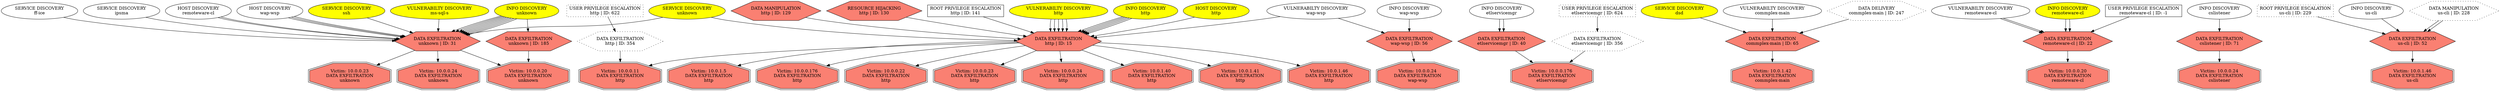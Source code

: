digraph "" {
	"DATA EXFILTRATION
http | ID: 15"	[fillcolor=salmon,
		shape=hexagon,
		style=filled,
		tooltip="\"GPL WEB_SERVER Tomcat server snoop access
GPL EXPLOIT ISAPI .ida access
GPL EXPLOIT /msadc/samples/ access
ET WEB_SERVER ColdFusion \
componentutils access
ET WEB_SERVER /system32/ in Uri - Possible Protected Directory Access Attempt
ET WEB_SPECIFIC_APPS PHP-CGI \
query string parameter vulnerability
ET WEB_SERVER Possible XXE SYSTEM ENTITY in POST BODY.
ET WEB_SERVER /etc/shadow Detected in \
URI
GPL EXPLOIT ISAPI .idq access\""];
	"Victim: 10.0.0.11
DATA EXFILTRATION
http"	[fillcolor=salmon,
		shape=doubleoctagon,
		style=filled];
	"DATA EXFILTRATION
http | ID: 15" -> "Victim: 10.0.0.11
DATA EXFILTRATION
http"	[key=0,
		data="{}"];
	"Victim: 10.0.0.176
DATA EXFILTRATION
http"	[fillcolor=salmon,
		shape=doubleoctagon,
		style=filled];
	"DATA EXFILTRATION
http | ID: 15" -> "Victim: 10.0.0.176
DATA EXFILTRATION
http"	[key=0,
		data="{}"];
	"Victim: 10.0.0.22
DATA EXFILTRATION
http"	[fillcolor=salmon,
		shape=doubleoctagon,
		style=filled];
	"DATA EXFILTRATION
http | ID: 15" -> "Victim: 10.0.0.22
DATA EXFILTRATION
http"	[key=0,
		data="{}"];
	"Victim: 10.0.0.23
DATA EXFILTRATION
http"	[fillcolor=salmon,
		shape=doubleoctagon,
		style=filled];
	"DATA EXFILTRATION
http | ID: 15" -> "Victim: 10.0.0.23
DATA EXFILTRATION
http"	[key=0,
		data="{}"];
	"Victim: 10.0.0.24
DATA EXFILTRATION
http"	[fillcolor=salmon,
		shape=doubleoctagon,
		style=filled];
	"DATA EXFILTRATION
http | ID: 15" -> "Victim: 10.0.0.24
DATA EXFILTRATION
http"	[key=0,
		data="{}"];
	"Victim: 10.0.1.40
DATA EXFILTRATION
http"	[fillcolor=salmon,
		shape=doubleoctagon,
		style=filled];
	"DATA EXFILTRATION
http | ID: 15" -> "Victim: 10.0.1.40
DATA EXFILTRATION
http"	[key=0,
		data="{}"];
	"Victim: 10.0.1.41
DATA EXFILTRATION
http"	[fillcolor=salmon,
		shape=doubleoctagon,
		style=filled];
	"DATA EXFILTRATION
http | ID: 15" -> "Victim: 10.0.1.41
DATA EXFILTRATION
http"	[key=0,
		data="{}"];
	"Victim: 10.0.1.46
DATA EXFILTRATION
http"	[fillcolor=salmon,
		shape=doubleoctagon,
		style=filled];
	"DATA EXFILTRATION
http | ID: 15" -> "Victim: 10.0.1.46
DATA EXFILTRATION
http"	[key=0,
		data="{}"];
	"Victim: 10.0.1.5
DATA EXFILTRATION
http"	[fillcolor=salmon,
		shape=doubleoctagon,
		style=filled];
	"DATA EXFILTRATION
http | ID: 15" -> "Victim: 10.0.1.5
DATA EXFILTRATION
http"	[key=0,
		data="{}"];
	"DATA EXFILTRATION
unknown | ID: 31"	[fillcolor=salmon,
		shape=hexagon,
		style=filled,
		tooltip="\"ETPRO ATTACK_RESPONSE MongoDB Database Enumeration Request\""];
	"Victim: 10.0.0.20
DATA EXFILTRATION
unknown"	[fillcolor=salmon,
		shape=doubleoctagon,
		style=filled];
	"DATA EXFILTRATION
unknown | ID: 31" -> "Victim: 10.0.0.20
DATA EXFILTRATION
unknown"	[key=0,
		data="{}"];
	"Victim: 10.0.0.23
DATA EXFILTRATION
unknown"	[fillcolor=salmon,
		shape=doubleoctagon,
		style=filled];
	"DATA EXFILTRATION
unknown | ID: 31" -> "Victim: 10.0.0.23
DATA EXFILTRATION
unknown"	[key=0,
		data="{}"];
	"Victim: 10.0.0.24
DATA EXFILTRATION
unknown"	[fillcolor=salmon,
		shape=doubleoctagon,
		style=filled];
	"DATA EXFILTRATION
unknown | ID: 31" -> "Victim: 10.0.0.24
DATA EXFILTRATION
unknown"	[key=0,
		data="{}"];
	"DATA EXFILTRATION
http | ID: 354"	[fillcolor=salmon,
		shape=hexagon,
		style=dotted,
		tooltip="\"ET WEB_SERVER Possible XXE SYSTEM ENTITY in POST BODY.
ET INFO WinHttp AutoProxy Request wpad.dat Possible BadTunnel\""];
	"DATA EXFILTRATION
http | ID: 354" -> "Victim: 10.0.0.11
DATA EXFILTRATION
http"	[key=0,
		data="{}"];
	"DATA EXFILTRATION
unknown | ID: 185"	[fillcolor=salmon,
		shape=hexagon,
		style=filled,
		tooltip="\"ETPRO ATTACK_RESPONSE MongoDB Database Enumeration Request\""];
	"DATA EXFILTRATION
unknown | ID: 185" -> "Victim: 10.0.0.20
DATA EXFILTRATION
unknown"	[key=0,
		data="{}"];
	"DATA EXFILTRATION
etlservicemgr | ID: 356"	[fillcolor=salmon,
		shape=hexagon,
		style=dotted,
		tooltip="\"ET WEB_SERVER Possible XXE SYSTEM ENTITY in POST BODY.
ET INFO WinHttp AutoProxy Request wpad.dat Possible BadTunnel\""];
	"Victim: 10.0.0.176
DATA EXFILTRATION
etlservicemgr"	[fillcolor=salmon,
		shape=doubleoctagon,
		style=filled];
	"DATA EXFILTRATION
etlservicemgr | ID: 356" -> "Victim: 10.0.0.176
DATA EXFILTRATION
etlservicemgr"	[key=0,
		data="{}"];
	"DATA EXFILTRATION
etlservicemgr | ID: 40"	[fillcolor=salmon,
		shape=hexagon,
		style=filled,
		tooltip="\"GPL WEB_SERVER Tomcat server snoop access
GPL EXPLOIT ISAPI .ida access
GPL EXPLOIT /msadc/samples/ access
ET WEB_SERVER /system32/ \
in Uri - Possible Protected Directory Access Attempt
ET WEB_SPECIFIC_APPS PHP-CGI query string parameter vulnerability
ET WEB_SERVER /\
etc/shadow Detected in URI
GPL EXPLOIT ISAPI .idq access\""];
	"DATA EXFILTRATION
etlservicemgr | ID: 40" -> "Victim: 10.0.0.176
DATA EXFILTRATION
etlservicemgr"	[key=0,
		data="{}"];
	"DATA EXFILTRATION
commplex-main | ID: 65"	[fillcolor=salmon,
		shape=hexagon,
		style=filled,
		tooltip="\"GPL WEB_SERVER Tomcat server snoop access
GPL EXPLOIT ISAPI .ida access
GPL EXPLOIT /msadc/samples/ access
ET WEB_SERVER ColdFusion \
componentutils access
ET WEB_SERVER /system32/ in Uri - Possible Protected Directory Access Attempt
ET WEB_SPECIFIC_APPS PHP-CGI \
query string parameter vulnerability
ET WEB_SERVER Possible XXE SYSTEM ENTITY in POST BODY.
ET WEB_SERVER /etc/shadow Detected in \
URI
GPL EXPLOIT ISAPI .idq access\""];
	"Victim: 10.0.1.42
DATA EXFILTRATION
commplex-main"	[fillcolor=salmon,
		shape=doubleoctagon,
		style=filled];
	"DATA EXFILTRATION
commplex-main | ID: 65" -> "Victim: 10.0.1.42
DATA EXFILTRATION
commplex-main"	[key=0,
		data="{}"];
	"Victim: 10.0.0.20
DATA EXFILTRATION
remoteware-cl"	[fillcolor=salmon,
		shape=doubleoctagon,
		style=filled];
	"DATA EXFILTRATION
remoteware-cl | ID: 22"	[fillcolor=salmon,
		shape=hexagon,
		style=filled,
		tooltip="\"GPL WEB_SERVER Tomcat server snoop access
GPL EXPLOIT ISAPI .ida access
GPL EXPLOIT /msadc/samples/ access
ET WEB_SERVER ColdFusion \
componentutils access
ET WEB_SERVER /system32/ in Uri - Possible Protected Directory Access Attempt
ET WEB_SPECIFIC_APPS PHP-CGI \
query string parameter vulnerability
ET WEB_SERVER Possible XXE SYSTEM ENTITY in POST BODY.
ET WEB_SERVER /etc/shadow Detected in \
URI
GPL EXPLOIT ISAPI .idq access\""];
	"DATA EXFILTRATION
remoteware-cl | ID: 22" -> "Victim: 10.0.0.20
DATA EXFILTRATION
remoteware-cl"	[key=0,
		data="{}"];
	"DATA EXFILTRATION
cslistener | ID: 71"	[fillcolor=salmon,
		shape=hexagon,
		style=filled,
		tooltip="\"GPL WEB_SERVER Tomcat server snoop access
GPL EXPLOIT ISAPI .ida access
GPL EXPLOIT /msadc/samples/ access
ET WEB_SERVER ColdFusion \
componentutils access
ET WEB_SERVER /system32/ in Uri - Possible Protected Directory Access Attempt
ET WEB_SPECIFIC_APPS PHP-CGI \
query string parameter vulnerability
ET WEB_SERVER Possible XXE SYSTEM ENTITY in POST BODY.
ET WEB_SERVER /etc/shadow Detected in \
URI
GPL EXPLOIT ISAPI .idq access\""];
	"Victim: 10.0.0.24
DATA EXFILTRATION
cslistener"	[fillcolor=salmon,
		shape=doubleoctagon,
		style=filled];
	"DATA EXFILTRATION
cslistener | ID: 71" -> "Victim: 10.0.0.24
DATA EXFILTRATION
cslistener"	[key=0,
		data="{}"];
	"DATA EXFILTRATION
wap-wsp | ID: 56"	[fillcolor=salmon,
		shape=hexagon,
		style=filled,
		tooltip="\"GPL WEB_SERVER Tomcat server snoop access
GPL EXPLOIT ISAPI .ida access
GPL EXPLOIT /msadc/samples/ access
ET WEB_SERVER /system32/ \
in Uri - Possible Protected Directory Access Attempt
ET WEB_SPECIFIC_APPS PHP-CGI query string parameter vulnerability
ET WEB_SERVER /\
etc/shadow Detected in URI
GPL EXPLOIT ISAPI .idq access\""];
	"Victim: 10.0.0.24
DATA EXFILTRATION
wap-wsp"	[fillcolor=salmon,
		shape=doubleoctagon,
		style=filled];
	"DATA EXFILTRATION
wap-wsp | ID: 56" -> "Victim: 10.0.0.24
DATA EXFILTRATION
wap-wsp"	[key=0,
		data="{}"];
	"DATA EXFILTRATION
us-cli | ID: 52"	[fillcolor=salmon,
		shape=hexagon,
		style=filled,
		tooltip="\"GPL WEB_SERVER Tomcat server snoop access
GPL EXPLOIT ISAPI .ida access
GPL EXPLOIT /msadc/samples/ access
ET WEB_SERVER ColdFusion \
componentutils access
ET WEB_SERVER /system32/ in Uri - Possible Protected Directory Access Attempt
ET WEB_SPECIFIC_APPS PHP-CGI \
query string parameter vulnerability
ET WEB_SERVER Possible XXE SYSTEM ENTITY in POST BODY.
ET WEB_SERVER /etc/shadow Detected in \
URI
ET WEB_SERVER Possible MySQL SQLi Attempt Information Schema Access
GPL EXPLOIT ISAPI .idq access\""];
	"Victim: 10.0.1.46
DATA EXFILTRATION
us-cli"	[fillcolor=salmon,
		shape=doubleoctagon,
		style=filled];
	"DATA EXFILTRATION
us-cli | ID: 52" -> "Victim: 10.0.1.46
DATA EXFILTRATION
us-cli"	[key=0,
		data="{}"];
	"INFO DISCOVERY
cslistener"	[shape=oval,
		tooltip="\"GPL WEB_SERVER viewcode access
GPL WEB_SERVER .htaccess access
GPL WEB_SERVER writeto.cnf access
GPL WEB_SERVER iisadmin access
\
ET WEB_SPECIFIC_APPS Request to Wordpress W3TC Plug-in dbcache Directory
GPL WEB_SERVER services.cnf access
GPL EXPLOIT unicode \
directory traversal attempt
GPL WEB_SERVER service.cnf access
GPL EXPLOIT iisadmpwd attempt
ET WEB_SERVER PHP SESSION SuperGlobal \
in URI
GPL WEB_SERVER /~root access
GPL WEB_SERVER authors.pwd access
ET WEB_SERVER PHP ENV SuperGlobal in URI
GPL EXPLOIT .cnf \
access
ET POLICY Proxy TRACE Request - inbound
GPL WEB_SERVER .htpasswd access
GPL WEB_SERVER global.asa access
ET WEB_SERVER PHP \
SERVER SuperGlobal in URI
GPL EXPLOIT fpcount access
GPL WEB_SERVER globals.pl access
GPL WEB_SERVER service.pwd
GPL EXPLOIT ISAPI \
.idq attempt
ET WEB_SERVER PHP Easteregg Information-Disclosure (phpinfo)
GPL WEB_SERVER printenv access
GPL WEB_SERVER author.exe \
access
GPL EXPLOIT iissamples access
GPL EXPLOIT .htr access
ET WEB_SERVER PHP REQUEST SuperGlobal in URI\""];
	"INFO DISCOVERY
cslistener" -> "DATA EXFILTRATION
cslistener | ID: 71"	[key=0,
		data="{'color': 'purple', 'fontcolor': '\"purple\"', 'label': '\"start_next: 03/11/18, 15:17:39\ngap: -13sec\nend_prev: 03/11/18, 15:17:52\"'}"];
	"USER PRIVILEGE ESCALATION
etlservicemgr | ID: 624"	[shape=box,
		style=dotted,
		tooltip="\"ET POLICY Outgoing Basic Auth Base64 HTTP Password detected unencrypted
ET POLICY Incoming Basic Auth Base64 HTTP Password detected \
unencrypted
ET WEB_SPECIFIC_APPS Microhard Systems 3G/4G Cellular Ethernet and Serial Gateway - Default Credentials\""];
	"USER PRIVILEGE ESCALATION
etlservicemgr | ID: 624" -> "DATA EXFILTRATION
etlservicemgr | ID: 356"	[key=0,
		data="{'color': 'maroon', 'fontcolor': '\"maroon\"', 'label': '\"start_next: 03/11/18, 21:13:48\ngap: 9sec\nend_prev: 03/11/18, 21:13:39\"'}"];
	"USER PRIVILEGE ESCALATION
http | ID: 622"	[shape=box,
		style=dotted,
		tooltip="\"ET POLICY Outgoing Basic Auth Base64 HTTP Password detected unencrypted
ET POLICY Incoming Basic Auth Base64 HTTP Password detected \
unencrypted
ET WEB_SPECIFIC_APPS Microhard Systems 3G/4G Cellular Ethernet and Serial Gateway - Default Credentials\""];
	"USER PRIVILEGE ESCALATION
http | ID: 622" -> "DATA EXFILTRATION
http | ID: 354"	[key=0,
		data="{'color': 'maroon', 'fontcolor': '\"maroon\"', 'label': '\"start_next: 03/11/18, 21:09:19\ngap: 48sec\nend_prev: 03/11/18, 21:08:31\"'}"];
	"SERVICE DISCOVERY
unknown"	[fillcolor=yellow,
		shape=oval,
		style=filled,
		tooltip="\"ET SCAN Potential VNC Scan 5800-5820
ET SCAN Potential SSH Scan
GPL ICMP_INFO PING *NIX
ET SCAN Potential VNC Scan 5900-5920
ET \
SCAN NMAP OS Detection Probe\""];
	"SERVICE DISCOVERY
unknown" -> "DATA EXFILTRATION
http | ID: 15"	[key=0,
		data="{'color': 'blue', 'fontcolor': '\"blue\"', 'label': '\"start_next: 03/11/18, 18:08:19\ngap: 89sec\nend_prev: 03/11/18, 18:06:50\"'}"];
	"SERVICE DISCOVERY
unknown" -> "DATA EXFILTRATION
unknown | ID: 31"	[key=0,
		data="{'color': 'purple', 'fontcolor': '\"purple\"', 'label': '\"start_next: 03/11/18, 16:07:07\ngap: 492sec\nend_prev: 03/11/18, 15:58:55\"'}"];
	"INFO DISCOVERY
unknown"	[fillcolor=yellow,
		shape=oval,
		style=filled,
		tooltip="\"GPL WEB_SERVER 403 Forbidden\""];
	"INFO DISCOVERY
unknown" -> "DATA EXFILTRATION
unknown | ID: 31"	[key=0,
		data="{'color': 'orange', 'fontcolor': '\"orange\"', 'label': '\"start_next: 03/11/18, 14:07:18\ngap: 4sec\nend_prev: 03/11/18, 14:07:14\"'}"];
	"INFO DISCOVERY
unknown" -> "DATA EXFILTRATION
unknown | ID: 31"	[key=1,
		data="{'color': 'blue', 'fontcolor': '\"blue\"', 'label': '\"start_next: 03/11/18, 15:07:00\ngap: 0sec\nend_prev: 03/11/18, 15:07:00\"'}"];
	"INFO DISCOVERY
unknown" -> "DATA EXFILTRATION
unknown | ID: 31"	[key=2,
		data="{'color': 'orange', 'fontcolor': '\"orange\"', 'label': '\"start_next: 03/11/18, 14:02:29\ngap: 0sec\nend_prev: 03/11/18, 14:02:29\"'}"];
	"INFO DISCOVERY
unknown" -> "DATA EXFILTRATION
unknown | ID: 31"	[key=3,
		data="{'color': 'orange', 'fontcolor': '\"orange\"', 'label': '\"start_next: 03/11/18, 17:14:46\ngap: 0sec\nend_prev: 03/11/18, 17:14:46\"'}"];
	"INFO DISCOVERY
unknown" -> "DATA EXFILTRATION
unknown | ID: 31"	[key=4,
		data="{'color': 'orange', 'fontcolor': '\"orange\"', 'label': '\"start_next: 03/11/18, 20:41:52\ngap: -344sec\nend_prev: 03/11/18, 20:47:\
36\"'}"];
	"INFO DISCOVERY
unknown" -> "DATA EXFILTRATION
unknown | ID: 31"	[key=5,
		data="{'color': 'blue', 'fontcolor': '\"blue\"', 'label': '\"start_next: 03/11/18, 17:13:45\ngap: 2sec\nend_prev: 03/11/18, 17:13:42\"'}"];
	"INFO DISCOVERY
unknown" -> "DATA EXFILTRATION
unknown | ID: 31"	[key=6,
		data="{'color': 'blue', 'fontcolor': '\"blue\"', 'label': '\"start_next: 03/11/18, 14:51:16\ngap: 0sec\nend_prev: 03/11/18, 14:51:16\"'}"];
	"INFO DISCOVERY
unknown" -> "DATA EXFILTRATION
unknown | ID: 31"	[key=7,
		data="{'color': 'magenta', 'fontcolor': '\"magenta\"', 'label': '\"start_next: 03/11/18, 15:33:12\ngap: 0sec\nend_prev: 03/11/18, 15:33:12\"'}"];
	"INFO DISCOVERY
unknown" -> "DATA EXFILTRATION
unknown | ID: 185"	[key=0,
		data="{'color': 'orange', 'label': '<font color=\"orange\"> start_next: 03/11/18, 15:12:39<br/>gap: -1338sec<br/>end_prev: 03/11/18, 15:\
34:58</font><br/><font color=\"orange\"><b>Attacker: 10.0.254.204</b></font>'}"];
	"SERVICE DISCOVERY
ssh"	[fillcolor=yellow,
		shape=oval,
		style=filled,
		tooltip="\"ET SCAN Potential SSH Scan\""];
	"SERVICE DISCOVERY
ssh" -> "DATA EXFILTRATION
unknown | ID: 31"	[key=0,
		data="{'color': 'purple', 'fontcolor': '\"purple\"', 'label': '\"start_next: 03/11/18, 15:43:51\ngap: 1sec\nend_prev: 03/11/18, 15:43:50\"'}"];
	"VULNERABILTY DISCOVERY
ms-sql-s"	[fillcolor=yellow,
		shape=oval,
		style=filled,
		tooltip="\"ET SCAN Suspicious inbound to mySQL port 3306
ET SCAN Suspicious inbound to MSSQL port 1433
ET SCAN Suspicious inbound to PostgreSQL \
port 5432
ET SCAN Suspicious inbound to Oracle SQL port 1521
ET SCAN Suspicious inbound to mSQL port 4333\""];
	"VULNERABILTY DISCOVERY
ms-sql-s" -> "DATA EXFILTRATION
unknown | ID: 31"	[key=0,
		data="{'color': 'purple', 'fontcolor': '\"purple\"', 'label': '\"start_next: 03/11/18, 16:27:23\ngap: -581sec\nend_prev: 03/11/18, 16:37:\
04\"'}"];
	"SERVICE DISCOVERY
ff-ice"	[shape=oval,
		tooltip="\"ET SCAN Potential VNC Scan 5900-5920
ET SCAN Potential VNC Scan 5800-5820\""];
	"SERVICE DISCOVERY
ff-ice" -> "DATA EXFILTRATION
unknown | ID: 31"	[key=0,
		data="{'color': 'purple', 'fontcolor': '\"purple\"', 'label': '\"start_next: 03/11/18, 16:46:35\ngap: 768sec\nend_prev: 03/11/18, 16:33:47\"'}"];
	"SERVICE DISCOVERY
ipsma"	[shape=oval,
		tooltip="\"ET SCAN Potential VNC Scan 5900-5920
ET SCAN Potential VNC Scan 5800-5820\""];
	"SERVICE DISCOVERY
ipsma" -> "DATA EXFILTRATION
unknown | ID: 31"	[key=0,
		data="{'color': 'purple', 'fontcolor': '\"purple\"', 'label': '\"start_next: 03/11/18, 17:47:24\ngap: 0sec\nend_prev: 03/11/18, 17:47:25\"'}"];
	"HOST DISCOVERY
remoteware-cl"	[shape=oval,
		tooltip="\"ET SCAN Nmap Scripting Engine User-Agent Detected (Nmap Scripting Engine)
ET SCAN Possible Nmap User-Agent Observed\""];
	"HOST DISCOVERY
remoteware-cl" -> "DATA EXFILTRATION
unknown | ID: 31"	[key=0,
		data="{'color': 'orange', 'fontcolor': '\"orange\"', 'label': '\"start_next: 03/11/18, 14:22:18\ngap: -1sec\nend_prev: 03/11/18, 14:22:20\"'}"];
	"HOST DISCOVERY
remoteware-cl" -> "DATA EXFILTRATION
unknown | ID: 31"	[key=1,
		data="{'color': 'blue', 'fontcolor': '\"blue\"', 'label': '\"start_next: 03/11/18, 14:43:59\ngap: -4sec\nend_prev: 03/11/18, 14:44:03\"'}"];
	"HOST DISCOVERY
wap-wsp"	[shape=oval,
		tooltip="\"ET SCAN Nmap Scripting Engine User-Agent Detected (Nmap Scripting Engine)
ET SCAN Possible Nmap User-Agent Observed\""];
	"HOST DISCOVERY
wap-wsp" -> "DATA EXFILTRATION
unknown | ID: 31"	[key=0,
		data="{'color': 'orange', 'fontcolor': '\"orange\"', 'label': '\"start_next: 03/11/18, 14:28:39\ngap: -8sec\nend_prev: 03/11/18, 14:28:48\"'}"];
	"HOST DISCOVERY
wap-wsp" -> "DATA EXFILTRATION
unknown | ID: 31"	[key=1,
		data="{'color': 'orange', 'fontcolor': '\"orange\"', 'label': '\"start_next: 03/11/18, 17:19:21\ngap: -3sec\nend_prev: 03/11/18, 17:19:24\"'}"];
	"HOST DISCOVERY
wap-wsp" -> "DATA EXFILTRATION
unknown | ID: 31"	[key=2,
		data="{'color': 'blue', 'fontcolor': '\"blue\"', 'label': '\"start_next: 03/11/18, 17:37:14\ngap: -26sec\nend_prev: 03/11/18, 17:37:41\"'}"];
	"VULNERABILTY DISCOVERY
http"	[fillcolor=yellow,
		shape=oval,
		style=filled,
		tooltip="\"ET SCAN Suspicious inbound to mySQL port 3306
ET SCAN Suspicious inbound to MSSQL port 1433
ET SCAN Nikto Web App Scan in Progress
\
ET SCAN Suspicious inbound to PostgreSQL port 5432
ET SCAN Suspicious inbound to Oracle SQL port 1521
ET SCAN Suspicious inbound \
to mSQL port 4333\""];
	"VULNERABILTY DISCOVERY
http" -> "DATA EXFILTRATION
http | ID: 15"	[key=0,
		data="{'color': 'maroon', 'fontcolor': '\"maroon\"', 'label': '\"start_next: 03/11/18, 19:21:27\ngap: 0sec\nend_prev: 03/11/18, 19:21:27\"'}"];
	"VULNERABILTY DISCOVERY
http" -> "DATA EXFILTRATION
http | ID: 15"	[key=1,
		data="{'color': 'darkgreen', 'fontcolor': '\"darkgreen\"', 'label': '\"start_next: 03/11/18, 17:37:53\ngap: -292sec\nend_prev: 03/11/18, \
17:42:45\"'}"];
	"VULNERABILTY DISCOVERY
http" -> "DATA EXFILTRATION
http | ID: 15"	[key=2,
		data="{'color': 'darkgreen', 'fontcolor': '\"darkgreen\"', 'label': '\"start_next: 03/11/18, 22:31:05\ngap: -46sec\nend_prev: 03/11/18, 22:\
31:51\"'}"];
	"VULNERABILTY DISCOVERY
http" -> "DATA EXFILTRATION
http | ID: 15"	[key=3,
		data="{'color': 'magenta', 'fontcolor': '\"magenta\"', 'label': '\"start_next: 03/11/18, 22:55:10\ngap: 0sec\nend_prev: 03/11/18, 22:55:10\"'}"];
	"VULNERABILTY DISCOVERY
http" -> "DATA EXFILTRATION
http | ID: 15"	[key=4,
		data="{'color': 'purple', 'fontcolor': '\"purple\"', 'label': '\"start_next: 03/11/18, 14:56:54\ngap: 0sec\nend_prev: 03/11/18, 14:56:54\"'}"];
	"INFO DISCOVERY
http"	[fillcolor=yellow,
		shape=oval,
		style=filled,
		tooltip="\"GPL WEB_SERVER viewcode access
GPL WEB_SERVER .htaccess access
GPL WEB_SERVER writeto.cnf access
GPL WEB_SERVER iisadmin access
\
ET WEB_SERVER PHP Easteregg Information-Disclosure (funny-logo)
ET WEB_SPECIFIC_APPS Request to Wordpress W3TC Plug-in dbcache Directory
\
GPL WEB_SERVER services.cnf access
ET WEB_SERVER PHP Easteregg Information-Disclosure (zend-logo)
GPL EXPLOIT unicode directory \
traversal attempt
ET WEB_SERVER PHP Easteregg Information-Disclosure (php-logo)
GPL WEB_SERVER service.cnf access
GPL EXPLOIT iisadmpwd \
attempt
ET WEB_SERVER PHP SESSION SuperGlobal in URI
GPL WEB_SERVER /~root access
GPL WEB_SERVER authors.pwd access
ET WEB_SERVER \
PHP ENV SuperGlobal in URI
GPL EXPLOIT .cnf access
ET POLICY Proxy TRACE Request - inbound
GPL WEB_SERVER .htpasswd access
GPL WEB_\
SERVER global.asa access
ET WEB_SERVER PHP SERVER SuperGlobal in URI
GPL EXPLOIT fpcount access
GPL WEB_SERVER globals.pl access
\
GPL WEB_SERVER 403 Forbidden
GPL WEB_SERVER service.pwd
GPL EXPLOIT ISAPI .idq attempt
ET WEB_SERVER PHP Easteregg Information-Disclosure (\
phpinfo)
GPL WEB_SERVER printenv access
GPL WEB_SERVER author.exe access
GPL EXPLOIT iissamples access
GPL EXPLOIT .htr access
ET \
WEB_SERVER PHP REQUEST SuperGlobal in URI\""];
	"INFO DISCOVERY
http" -> "DATA EXFILTRATION
http | ID: 15"	[key=0,
		data="{'color': 'maroon', 'fontcolor': '\"maroon\"', 'label': '\"start_next: 03/11/18, 14:29:29\ngap: -8sec\nend_prev: 03/11/18, 14:29:37\"'}"];
	"INFO DISCOVERY
http" -> "DATA EXFILTRATION
http | ID: 15"	[key=1,
		data="{'color': 'darkgreen', 'fontcolor': '\"darkgreen\"', 'label': '\"start_next: 03/11/18, 14:42:24\ngap: -13sec\nend_prev: 03/11/18, 14:\
42:37\"'}"];
	"INFO DISCOVERY
http" -> "DATA EXFILTRATION
http | ID: 15"	[key=2,
		data="{'color': 'blue', 'fontcolor': '\"blue\"', 'label': '\"start_next: 03/11/18, 14:31:41\ngap: -257sec\nend_prev: 03/11/18, 14:35:58\"'}"];
	"INFO DISCOVERY
http" -> "DATA EXFILTRATION
http | ID: 15"	[key=3,
		data="{'color': 'magenta', 'fontcolor': '\"magenta\"', 'label': '\"start_next: 03/11/18, 15:16:52\ngap: -315sec\nend_prev: 03/11/18, 15:22:\
07\"'}"];
	"INFO DISCOVERY
http" -> "DATA EXFILTRATION
http | ID: 15"	[key=4,
		data="{'color': 'purple', 'fontcolor': '\"purple\"', 'label': '\"start_next: 03/11/18, 21:22:29\ngap: -35sec\nend_prev: 03/11/18, 21:23:05\"'}"];
	"HOST DISCOVERY
http"	[fillcolor=yellow,
		shape=oval,
		style=filled,
		tooltip="\"ET SCAN Nmap Scripting Engine User-Agent Detected (Nmap Scripting Engine)
ET SCAN Possible Nmap User-Agent Observed\""];
	"HOST DISCOVERY
http" -> "DATA EXFILTRATION
http | ID: 15"	[key=0,
		data="{'color': 'darkgreen', 'fontcolor': '\"darkgreen\"', 'label': '\"start_next: 03/11/18, 22:31:05\ngap: 2sec\nend_prev: 03/11/18, 22:\
31:03\"'}"];
	"DATA MANIPULATION
http | ID: 129"	[fillcolor=salmon,
		shape=hexagon,
		style=filled,
		tooltip="\"ET WEB_SERVER Possible SQL Injection Attempt SELECT FROM
ET WEB_SERVER MYSQL SELECT CONCAT SQL Injection Attempt
ET WEB_SERVER \
Possible SQL Injection Attempt UNION SELECT\""];
	"DATA MANIPULATION
http | ID: 129" -> "DATA EXFILTRATION
http | ID: 15"	[key=0,
		data="{'color': 'purple', 'fontcolor': '\"purple\"', 'label': '\"start_next: 03/11/18, 17:42:51\ngap: -1sec\nend_prev: 03/11/18, 17:42:52\"'}"];
	"VULNERABILTY DISCOVERY
wap-wsp"	[shape=oval,
		tooltip="\"ET SCAN Nikto Web App Scan in Progress\""];
	"VULNERABILTY DISCOVERY
wap-wsp" -> "DATA EXFILTRATION
http | ID: 15"	[key=0,
		data="{'color': 'maroon', 'fontcolor': '\"maroon\"', 'label': '\"start_next: 03/11/18, 19:22:02\ngap: 0sec\nend_prev: 03/11/18, 19:22:02\"'}"];
	"VULNERABILTY DISCOVERY
wap-wsp" -> "DATA EXFILTRATION
wap-wsp | ID: 56"	[key=0,
		data="{'color': 'darkgreen', 'fontcolor': '\"darkgreen\"', 'label': '\"start_next: 03/11/18, 18:07:13\ngap: 0sec\nend_prev: 03/11/18, 18:\
07:13\"'}"];
	"RESOURCE HIJACKING
http | ID: 130"	[fillcolor=salmon,
		shape=hexagon,
		style=filled,
		tooltip="\"GPL WEB_SERVER Oracle Java Process Manager access\""];
	"RESOURCE HIJACKING
http | ID: 130" -> "DATA EXFILTRATION
http | ID: 15"	[key=0,
		data="{'color': 'maroon', 'fontcolor': '\"maroon\"', 'label': '\"start_next: 03/11/18, 21:09:58\ngap: 1sec\nend_prev: 03/11/18, 21:09:57\"'}"];
	"ROOT PRIVILEGE ESCALATION
http | ID: 141"	[shape=box,
		tooltip="\"GPL EXPLOIT CodeRed v2 root.exe access\""];
	"ROOT PRIVILEGE ESCALATION
http | ID: 141" -> "DATA EXFILTRATION
http | ID: 15"	[key=0,
		data="{'color': 'magenta', 'fontcolor': '\"magenta\"', 'label': '\"start_next: 03/11/18, 19:57:29\ngap: 22sec\nend_prev: 03/11/18, 19:57:\
07\"'}"];
	"SERVICE DISCOVERY
dsd"	[fillcolor=yellow,
		shape=oval,
		style=filled,
		tooltip="\"ET SCAN Potential VNC Scan 5900-5920
ET SCAN Potential VNC Scan 5800-5820\""];
	"SERVICE DISCOVERY
dsd" -> "DATA EXFILTRATION
commplex-main | ID: 65"	[key=0,
		data="{'color': 'blue', 'fontcolor': '\"blue\"', 'label': '\"start_next: 03/11/18, 22:44:45\ngap: 2889sec\nend_prev: 03/11/18, 21:56:36\"'}"];
	"VULNERABILTY DISCOVERY
commplex-main"	[shape=oval,
		tooltip="\"ET SCAN Nikto Web App Scan in Progress\""];
	"VULNERABILTY DISCOVERY
commplex-main" -> "DATA EXFILTRATION
commplex-main | ID: 65"	[key=0,
		data="{'color': 'blue', 'fontcolor': '\"blue\"', 'label': '\"start_next: 03/11/18, 17:50:22\ngap: -174sec\nend_prev: 03/11/18, 17:53:16\"'}"];
	"DATA DELIVERY
commplex-main | ID: 247"	[fillcolor=salmon,
		shape=hexagon,
		style=dotted,
		tooltip="\"ET WEB_SPECIFIC_APPS SAPID get_infochannel.inc.php Remote File inclusion Attempt
ET WEB_SPECIFIC_APPS Possible OpenSiteAdmin pageHeader.php \
Remote File Inclusion Attempt\""];
	"DATA DELIVERY
commplex-main | ID: 247" -> "DATA EXFILTRATION
commplex-main | ID: 65"	[key=0,
		data="{'color': 'blue', 'fontcolor': '\"blue\"', 'label': '\"start_next: 03/11/18, 21:33:35\ngap: 13352sec\nend_prev: 03/11/18, 17:51:03\"'}"];
	"INFO DISCOVERY
etlservicemgr"	[shape=oval,
		tooltip="\"GPL WEB_SERVER viewcode access
GPL WEB_SERVER .htaccess access
GPL WEB_SERVER writeto.cnf access
GPL WEB_SERVER iisadmin access
\
GPL WEB_SERVER services.cnf access
GPL EXPLOIT unicode directory traversal attempt
GPL WEB_SERVER service.cnf access
GPL EXPLOIT \
iisadmpwd attempt
ET WEB_SERVER PHP SESSION SuperGlobal in URI
GPL WEB_SERVER /~root access
GPL WEB_SERVER authors.pwd access
GPL \
EXPLOIT .cnf access
ET POLICY Proxy TRACE Request - inbound
GPL WEB_SERVER .htpasswd access
GPL WEB_SERVER global.asa access
GPL \
EXPLOIT fpcount access
GPL WEB_SERVER globals.pl access
GPL WEB_SERVER service.pwd
GPL EXPLOIT ISAPI .idq attempt
ET WEB_SERVER \
PHP Easteregg Information-Disclosure (phpinfo)
GPL WEB_SERVER printenv access
GPL WEB_SERVER author.exe access
GPL EXPLOIT iissamples \
access
GPL EXPLOIT .htr access
ET WEB_SERVER PHP REQUEST SuperGlobal in URI\""];
	"INFO DISCOVERY
etlservicemgr" -> "DATA EXFILTRATION
etlservicemgr | ID: 40"	[key=0,
		data="{'color': 'darkgreen', 'fontcolor': '\"darkgreen\"', 'label': '\"start_next: 03/11/18, 15:05:20\ngap: -36sec\nend_prev: 03/11/18, 15:\
05:55\"'}"];
	"INFO DISCOVERY
etlservicemgr" -> "DATA EXFILTRATION
etlservicemgr | ID: 40"	[key=1,
		data="{'color': 'darkgreen', 'fontcolor': '\"darkgreen\"', 'label': '\"start_next: 03/11/18, 18:00:10\ngap: -59sec\nend_prev: 03/11/18, 18:\
01:10\"'}"];
	"ROOT PRIVILEGE ESCALATION
us-cli | ID: 229"	[shape=box,
		style=dotted,
		tooltip="\"GPL EXPLOIT CodeRed v2 root.exe access\""];
	"ROOT PRIVILEGE ESCALATION
us-cli | ID: 229" -> "DATA EXFILTRATION
us-cli | ID: 52"	[key=0,
		data="{'color': 'magenta', 'fontcolor': '\"magenta\"', 'label': '\"start_next: 03/11/18, 21:08:43\ngap: 45sec\nend_prev: 03/11/18, 21:07:\
58\"'}"];
	"INFO DISCOVERY
us-cli"	[shape=oval,
		tooltip="\"GPL WEB_SERVER viewcode access
GPL WEB_SERVER .htaccess access
GPL WEB_SERVER writeto.cnf access
GPL WEB_SERVER iisadmin access
\
ET POLICY POSSIBLE Web Crawl using Wget
ET WEB_SPECIFIC_APPS Request to Wordpress W3TC Plug-in dbcache Directory
GPL WEB_SERVER \
services.cnf access
GPL EXPLOIT unicode directory traversal attempt
GPL WEB_SERVER service.cnf access
GPL EXPLOIT iisadmpwd attempt
\
ET WEB_SERVER PHP SESSION SuperGlobal in URI
GPL WEB_SERVER /~root access
GPL WEB_SERVER authors.pwd access
GPL EXPLOIT .cnf access
\
ET POLICY Proxy TRACE Request - inbound
GPL WEB_SERVER .htpasswd access
GPL WEB_SERVER global.asa access
ET WEB_SERVER PHP SERVER \
SuperGlobal in URI
GPL EXPLOIT fpcount access
GPL WEB_SERVER globals.pl access
GPL WEB_SERVER service.pwd
GPL EXPLOIT ISAPI .idq \
attempt
ET WEB_SERVER PHP Easteregg Information-Disclosure (phpinfo)
GPL WEB_SERVER printenv access
GPL WEB_SERVER author.exe access
\
GPL EXPLOIT iissamples access
GPL EXPLOIT .htr access
ET WEB_SERVER PHP REQUEST SuperGlobal in URI\""];
	"INFO DISCOVERY
us-cli" -> "DATA EXFILTRATION
us-cli | ID: 52"	[key=0,
		data="{'color': 'darkgreen', 'fontcolor': '\"darkgreen\"', 'label': '\"start_next: 03/11/18, 14:57:23\ngap: -22sec\nend_prev: 03/11/18, 14:\
57:46\"'}"];
	"DATA MANIPULATION
us-cli | ID: 228"	[fillcolor=salmon,
		shape=hexagon,
		style=dotted,
		tooltip="\"ET WEB_SERVER Possible SQL Injection Attempt SELECT FROM
ET WEB_SERVER Possible SQL Injection Attempt UNION SELECT\""];
	"DATA MANIPULATION
us-cli | ID: 228" -> "DATA EXFILTRATION
us-cli | ID: 52"	[key=0,
		data="{'color': 'purple', 'fontcolor': '\"purple\"', 'label': '\"start_next: 03/11/18, 15:29:20\ngap: -232sec\nend_prev: 03/11/18, 15:33:\
12\"'}"];
	"DATA MANIPULATION
us-cli | ID: 228" -> "DATA EXFILTRATION
us-cli | ID: 52"	[key=1,
		data="{'color': 'purple', 'fontcolor': '\"purple\"', 'label': '\"start_next: 03/11/18, 15:29:20\ngap: -232sec\nend_prev: 03/11/18, 15:33:\
12\"'}"];
	"INFO DISCOVERY
wap-wsp"	[shape=oval,
		tooltip="\"GPL WEB_SERVER viewcode access
GPL WEB_SERVER .htaccess access
GPL WEB_SERVER writeto.cnf access
GPL WEB_SERVER iisadmin access
\
GPL WEB_SERVER services.cnf access
GPL EXPLOIT unicode directory traversal attempt
GPL WEB_SERVER service.cnf access
GPL EXPLOIT \
iisadmpwd attempt
ET WEB_SERVER PHP SESSION SuperGlobal in URI
GPL WEB_SERVER /~root access
GPL WEB_SERVER authors.pwd access
ET \
WEB_SERVER PHP ENV SuperGlobal in URI
GPL EXPLOIT .cnf access
ET POLICY Proxy TRACE Request - inbound
GPL WEB_SERVER .htpasswd access
\
GPL WEB_SERVER global.asa access
ET WEB_SERVER PHP SERVER SuperGlobal in URI
GPL EXPLOIT fpcount access
GPL WEB_SERVER globals.pl \
access
GPL WEB_SERVER service.pwd
GPL EXPLOIT ISAPI .idq attempt
ET WEB_SERVER PHP Easteregg Information-Disclosure (phpinfo)
GPL \
WEB_SERVER printenv access
GPL WEB_SERVER author.exe access
GPL EXPLOIT iissamples access
GPL EXPLOIT .htr access
ET WEB_SERVER \
PHP REQUEST SuperGlobal in URI\""];
	"INFO DISCOVERY
wap-wsp" -> "DATA EXFILTRATION
wap-wsp | ID: 56"	[key=0,
		data="{'color': 'darkgreen', 'fontcolor': '\"darkgreen\"', 'label': '\"start_next: 03/11/18, 15:05:26\ngap: -10sec\nend_prev: 03/11/18, 15:\
05:37\"'}"];
	"VULNERABILTY DISCOVERY
remoteware-cl"	[shape=oval,
		tooltip="\"ET SCAN Nikto Web App Scan in Progress\""];
	"VULNERABILTY DISCOVERY
remoteware-cl" -> "DATA EXFILTRATION
remoteware-cl | ID: 22"	[key=0,
		data="{'color': 'darkgreen', 'fontcolor': '\"darkgreen\"', 'label': '\"start_next: 03/11/18, 15:05:41\ngap: -571sec\nend_prev: 03/11/18, \
15:15:13\"'}"];
	"VULNERABILTY DISCOVERY
remoteware-cl" -> "DATA EXFILTRATION
remoteware-cl | ID: 22"	[key=1,
		data="{'color': 'magenta', 'fontcolor': '\"magenta\"', 'label': '\"start_next: 03/11/18, 15:48:26\ngap: -552sec\nend_prev: 03/11/18, 15:57:\
38\"'}"];
	"INFO DISCOVERY
remoteware-cl"	[fillcolor=yellow,
		shape=oval,
		style=filled,
		tooltip="\"GPL WEB_SERVER viewcode access
GPL WEB_SERVER .htaccess access
GPL WEB_SERVER writeto.cnf access
GPL WEB_SERVER iisadmin access
\
ET WEB_SPECIFIC_APPS Request to Wordpress W3TC Plug-in dbcache Directory
GPL WEB_SERVER services.cnf access
GPL EXPLOIT unicode \
directory traversal attempt
GPL WEB_SERVER service.cnf access
GPL EXPLOIT iisadmpwd attempt
ET WEB_SERVER PHP SESSION SuperGlobal \
in URI
GPL WEB_SERVER /~root access
GPL WEB_SERVER authors.pwd access
GPL EXPLOIT .cnf access
ET POLICY Proxy TRACE Request - inbound
\
GPL WEB_SERVER .htpasswd access
GPL WEB_SERVER global.asa access
ET WEB_SERVER PHP SERVER SuperGlobal in URI
GPL EXPLOIT fpcount \
access
GPL WEB_SERVER globals.pl access
GPL WEB_SERVER 403 Forbidden
GPL WEB_SERVER service.pwd
GPL EXPLOIT ISAPI .idq attempt
ET \
WEB_SERVER PHP Easteregg Information-Disclosure (phpinfo)
GPL WEB_SERVER printenv access
GPL WEB_SERVER author.exe access
GPL EXPLOIT \
iissamples access
GPL EXPLOIT .htr access
ET WEB_SERVER PHP REQUEST SuperGlobal in URI\""];
	"INFO DISCOVERY
remoteware-cl" -> "DATA EXFILTRATION
remoteware-cl | ID: 22"	[key=0,
		data="{'color': 'darkgreen', 'fontcolor': '\"darkgreen\"', 'label': '\"start_next: 03/11/18, 18:07:28\ngap: -564sec\nend_prev: 03/11/18, \
18:16:52\"'}"];
	"INFO DISCOVERY
remoteware-cl" -> "DATA EXFILTRATION
remoteware-cl | ID: 22"	[key=1,
		data="{'color': 'darkgreen', 'fontcolor': '\"darkgreen\"', 'label': '\"start_next: 03/11/18, 18:07:28\ngap: -564sec\nend_prev: 03/11/18, \
18:16:52\"'}"];
	"USER PRIVILEGE ESCALATION
remoteware-cl | ID: -1"	[shape=box,
		tooltip="\"ET POLICY Outgoing Basic Auth Base64 HTTP Password detected unencrypted
ET POLICY Incoming Basic Auth Base64 HTTP Password detected \
unencrypted
ET WEB_SPECIFIC_APPS Microhard Systems 3G/4G Cellular Ethernet and Serial Gateway - Default Credentials\""];
	"USER PRIVILEGE ESCALATION
remoteware-cl | ID: -1" -> "DATA EXFILTRATION
remoteware-cl | ID: 22"	[key=0,
		data="{'color': 'maroon', 'fontcolor': '\"maroon\"', 'label': '\"start_next: 03/11/18, 21:09:29\ngap: 42sec\nend_prev: 03/11/18, 21:08:47\"'}"];
}
